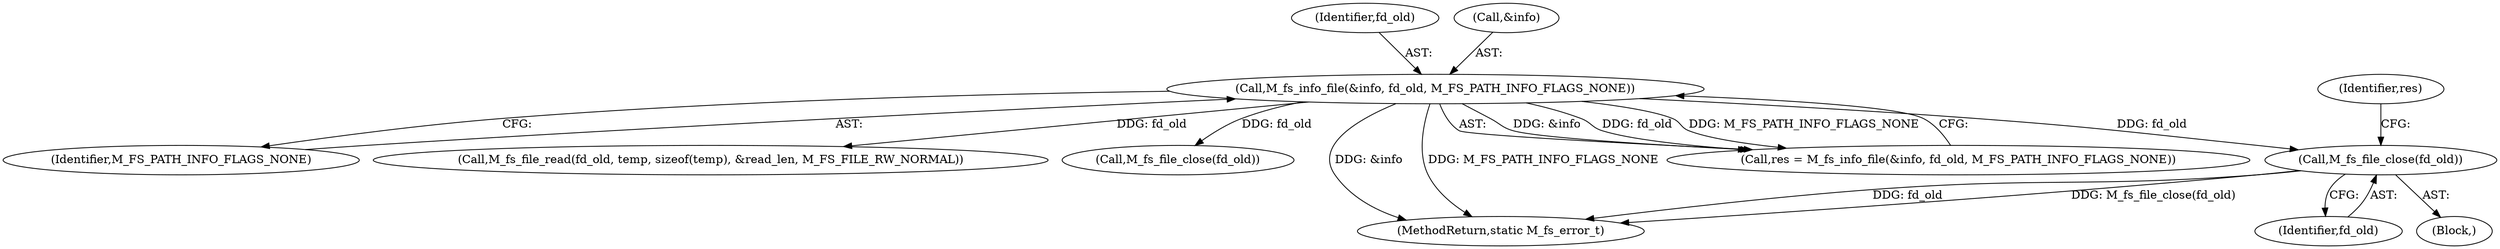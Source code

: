 digraph "0_mstdlib_db124b8f607dd0a40a9aef2d4d468fad433522a7_1@API" {
"1000214" [label="(Call,M_fs_file_close(fd_old))"];
"1000178" [label="(Call,M_fs_info_file(&info, fd_old, M_FS_PATH_INFO_FLAGS_NONE))"];
"1000182" [label="(Identifier,M_FS_PATH_INFO_FLAGS_NONE)"];
"1000178" [label="(Call,M_fs_info_file(&info, fd_old, M_FS_PATH_INFO_FLAGS_NONE))"];
"1000223" [label="(Call,M_fs_file_read(fd_old, temp, sizeof(temp), &read_len, M_FS_FILE_RW_NORMAL))"];
"1000213" [label="(Block,)"];
"1000214" [label="(Call,M_fs_file_close(fd_old))"];
"1000188" [label="(Call,M_fs_file_close(fd_old))"];
"1000181" [label="(Identifier,fd_old)"];
"1000179" [label="(Call,&info)"];
"1000332" [label="(MethodReturn,static M_fs_error_t)"];
"1000215" [label="(Identifier,fd_old)"];
"1000176" [label="(Call,res = M_fs_info_file(&info, fd_old, M_FS_PATH_INFO_FLAGS_NONE))"];
"1000217" [label="(Identifier,res)"];
"1000214" -> "1000213"  [label="AST: "];
"1000214" -> "1000215"  [label="CFG: "];
"1000215" -> "1000214"  [label="AST: "];
"1000217" -> "1000214"  [label="CFG: "];
"1000214" -> "1000332"  [label="DDG: M_fs_file_close(fd_old)"];
"1000214" -> "1000332"  [label="DDG: fd_old"];
"1000178" -> "1000214"  [label="DDG: fd_old"];
"1000178" -> "1000176"  [label="AST: "];
"1000178" -> "1000182"  [label="CFG: "];
"1000179" -> "1000178"  [label="AST: "];
"1000181" -> "1000178"  [label="AST: "];
"1000182" -> "1000178"  [label="AST: "];
"1000176" -> "1000178"  [label="CFG: "];
"1000178" -> "1000332"  [label="DDG: &info"];
"1000178" -> "1000332"  [label="DDG: M_FS_PATH_INFO_FLAGS_NONE"];
"1000178" -> "1000176"  [label="DDG: &info"];
"1000178" -> "1000176"  [label="DDG: fd_old"];
"1000178" -> "1000176"  [label="DDG: M_FS_PATH_INFO_FLAGS_NONE"];
"1000178" -> "1000188"  [label="DDG: fd_old"];
"1000178" -> "1000223"  [label="DDG: fd_old"];
}

